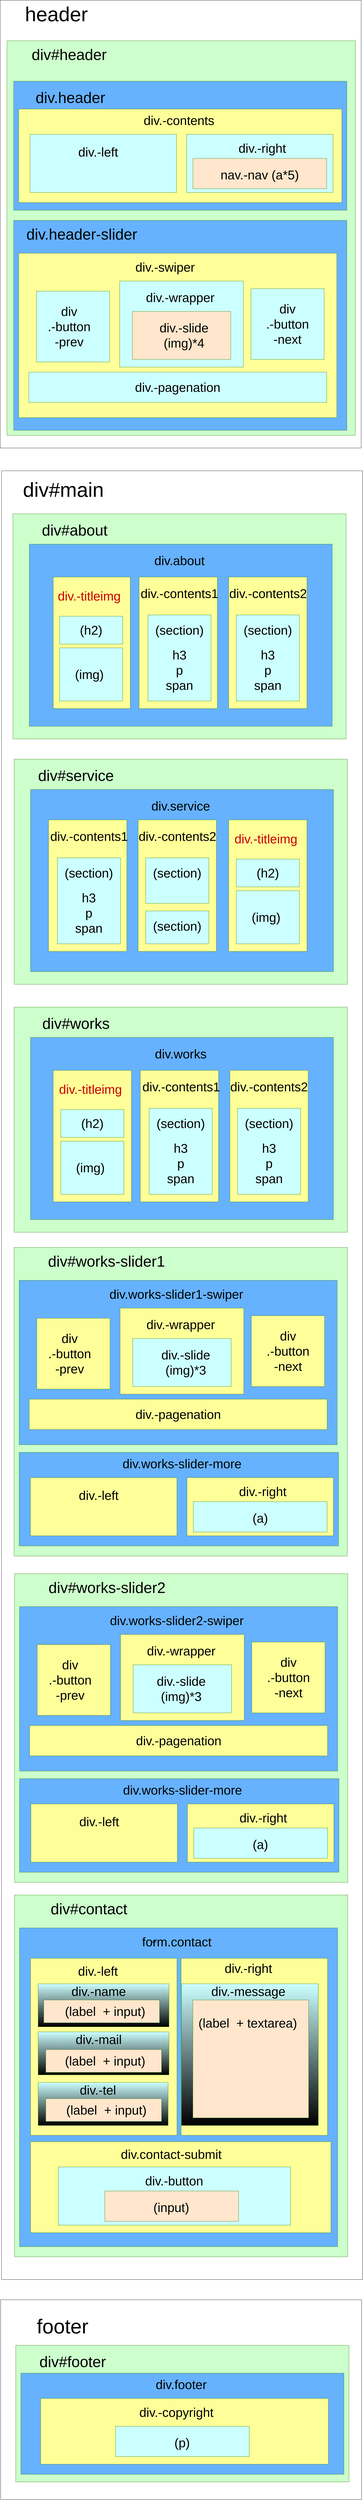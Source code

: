 <mxfile>
    <diagram id="SewuDVyJtnIyIofYorJH" name="ページ1">
        <mxGraphModel dx="1607" dy="2040" grid="1" gridSize="10" guides="1" tooltips="1" connect="1" arrows="1" fold="1" page="1" pageScale="1" pageWidth="1500" pageHeight="10000" math="0" shadow="0">
            <root>
                <mxCell id="0"/>
                <mxCell id="1" parent="0"/>
                <mxCell id="4" value="" style="rounded=0;whiteSpace=wrap;html=1;fillColor=#FFFFFF;" parent="1" vertex="1">
                    <mxGeometry x="35" y="1940" width="1430" height="7150" as="geometry"/>
                </mxCell>
                <mxCell id="236" value="" style="rounded=0;whiteSpace=wrap;html=1;fillColor=#CCFFCC;fontColor=#ffffff;strokeColor=#2D7600;" parent="1" vertex="1">
                    <mxGeometry x="86.5" y="7570" width="1320" height="1430" as="geometry"/>
                </mxCell>
                <mxCell id="238" value="" style="rounded=0;whiteSpace=wrap;html=1;fillColor=#66B2FF;fontColor=#ffffff;strokeColor=#2D7600;" parent="1" vertex="1">
                    <mxGeometry x="106.5" y="7700" width="1260" height="1260" as="geometry"/>
                </mxCell>
                <mxCell id="279" value="" style="rounded=0;whiteSpace=wrap;html=1;fillColor=#FFFF99;fontColor=#ffffff;strokeColor=#2D7600;" parent="1" vertex="1">
                    <mxGeometry x="746.5" y="7820" width="580" height="700" as="geometry"/>
                </mxCell>
                <mxCell id="278" value="" style="rounded=0;whiteSpace=wrap;html=1;fillColor=#FFFF99;fontColor=#ffffff;strokeColor=#2D7600;" parent="1" vertex="1">
                    <mxGeometry x="150" y="7820" width="580" height="700" as="geometry"/>
                </mxCell>
                <mxCell id="273" value="" style="rounded=0;whiteSpace=wrap;html=1;fillColor=#FFFF99;fontColor=#ffffff;strokeColor=#2D7600;" parent="1" vertex="1">
                    <mxGeometry x="150" y="8545" width="1190" height="360" as="geometry"/>
                </mxCell>
                <mxCell id="3" value="" style="rounded=0;whiteSpace=wrap;html=1;fillColor=#FFFFFF;" parent="1" vertex="1">
                    <mxGeometry x="29.75" y="80" width="1430" height="1770" as="geometry"/>
                </mxCell>
                <mxCell id="269" value="" style="rounded=0;whiteSpace=wrap;html=1;fillColor=#CCFFCC;fontColor=#ffffff;strokeColor=#2D7600;" parent="1" vertex="1">
                    <mxGeometry x="56.63" y="240" width="1380" height="1560" as="geometry"/>
                </mxCell>
                <mxCell id="5" value="" style="rounded=0;whiteSpace=wrap;html=1;fillColor=#FFFFFF;" parent="1" vertex="1">
                    <mxGeometry x="31.5" y="9170" width="1430" height="790" as="geometry"/>
                </mxCell>
                <mxCell id="6" value="Text" style="text;html=1;strokeColor=none;fillColor=none;align=center;verticalAlign=middle;whiteSpace=wrap;rounded=0;" parent="1" vertex="1">
                    <mxGeometry x="603.13" y="1120" width="60" height="30" as="geometry"/>
                </mxCell>
                <mxCell id="7" value="header" style="text;html=1;align=center;verticalAlign=middle;whiteSpace=wrap;rounded=0;fontColor=#000000;fontSize=80;" parent="1" vertex="1">
                    <mxGeometry x="34.75" y="80" width="435" height="110" as="geometry"/>
                </mxCell>
                <mxCell id="8" value="div#main" style="text;html=1;align=center;verticalAlign=middle;whiteSpace=wrap;rounded=0;fontColor=#000000;fontSize=80;" parent="1" vertex="1">
                    <mxGeometry x="60" y="1960" width="440" height="110" as="geometry"/>
                </mxCell>
                <mxCell id="9" value="footer" style="text;html=1;align=center;verticalAlign=middle;whiteSpace=wrap;rounded=0;fontColor=#000000;fontSize=80;" parent="1" vertex="1">
                    <mxGeometry x="56.63" y="9220" width="440" height="110" as="geometry"/>
                </mxCell>
                <mxCell id="10" value="" style="rounded=0;whiteSpace=wrap;html=1;fillColor=#66B2FF;fontColor=#ffffff;strokeColor=#2D7600;" parent="1" vertex="1">
                    <mxGeometry x="83.13" y="400" width="1320" height="510" as="geometry"/>
                </mxCell>
                <mxCell id="11" value="div.header" style="text;html=1;align=center;verticalAlign=middle;whiteSpace=wrap;rounded=0;fontColor=#000000;fontSize=60;" parent="1" vertex="1">
                    <mxGeometry x="88.13" y="410" width="440" height="110" as="geometry"/>
                </mxCell>
                <mxCell id="12" value="" style="rounded=0;whiteSpace=wrap;html=1;fillColor=#FFFF99;fontColor=#ffffff;strokeColor=#2D7600;" parent="1" vertex="1">
                    <mxGeometry x="103.13" y="510" width="1280" height="370" as="geometry"/>
                </mxCell>
                <mxCell id="15" value="" style="rounded=0;whiteSpace=wrap;html=1;fillColor=#CCFFFF;fontColor=#ffffff;strokeColor=#2D7600;" parent="1" vertex="1">
                    <mxGeometry x="768.13" y="610" width="580" height="230" as="geometry"/>
                </mxCell>
                <mxCell id="16" value="div.-right" style="text;html=1;align=center;verticalAlign=middle;whiteSpace=wrap;rounded=0;fontColor=#000000;fontSize=50;" parent="1" vertex="1">
                    <mxGeometry x="848.13" y="610" width="440" height="110" as="geometry"/>
                </mxCell>
                <mxCell id="17" value="" style="rounded=0;whiteSpace=wrap;html=1;fillColor=#FFE6CC;fontColor=#ffffff;strokeColor=#2D7600;" parent="1" vertex="1">
                    <mxGeometry x="793.13" y="705" width="530" height="120" as="geometry"/>
                </mxCell>
                <mxCell id="18" value="nav.-nav (a*5)" style="text;html=1;align=center;verticalAlign=middle;whiteSpace=wrap;rounded=0;fontColor=#000000;fontSize=50;" parent="1" vertex="1">
                    <mxGeometry x="838.13" y="715" width="440" height="110" as="geometry"/>
                </mxCell>
                <mxCell id="19" value="" style="rounded=0;whiteSpace=wrap;html=1;fillColor=#66B2FF;fontColor=#ffffff;strokeColor=#2D7600;" parent="1" vertex="1">
                    <mxGeometry x="83.13" y="950" width="1320" height="830" as="geometry"/>
                </mxCell>
                <mxCell id="20" value="div.header-slider" style="text;html=1;align=center;verticalAlign=middle;whiteSpace=wrap;rounded=0;fontColor=#000000;fontSize=60;" parent="1" vertex="1">
                    <mxGeometry x="83.13" y="950" width="540" height="110" as="geometry"/>
                </mxCell>
                <mxCell id="21" value="" style="rounded=0;whiteSpace=wrap;html=1;fillColor=#FFFF99;fontColor=#ffffff;strokeColor=#2D7600;" parent="1" vertex="1">
                    <mxGeometry x="103.13" y="1080" width="1260" height="650" as="geometry"/>
                </mxCell>
                <mxCell id="22" value="div.-swiper" style="text;html=1;align=center;verticalAlign=middle;whiteSpace=wrap;rounded=0;fontColor=#000000;fontSize=50;" parent="1" vertex="1">
                    <mxGeometry x="463.13" y="1080" width="440" height="110" as="geometry"/>
                </mxCell>
                <mxCell id="24" value="" style="rounded=0;whiteSpace=wrap;html=1;fillColor=#CCFFFF;fontColor=#ffffff;strokeColor=#2D7600;" parent="1" vertex="1">
                    <mxGeometry x="503.13" y="1190" width="490" height="340" as="geometry"/>
                </mxCell>
                <mxCell id="25" value="div.-wrapper" style="text;html=1;align=center;verticalAlign=middle;whiteSpace=wrap;rounded=0;fontColor=#000000;fontSize=50;" parent="1" vertex="1">
                    <mxGeometry x="523.13" y="1210" width="440" height="90" as="geometry"/>
                </mxCell>
                <mxCell id="26" value="" style="rounded=0;whiteSpace=wrap;html=1;fillColor=#CCFFFF;fontColor=#ffffff;strokeColor=#2D7600;" parent="1" vertex="1">
                    <mxGeometry x="173.13" y="1230" width="290" height="280" as="geometry"/>
                </mxCell>
                <mxCell id="27" value="" style="rounded=0;whiteSpace=wrap;html=1;fillColor=#CCFFFF;fontColor=#ffffff;strokeColor=#2D7600;" parent="1" vertex="1">
                    <mxGeometry x="1023.13" y="1220" width="290" height="280" as="geometry"/>
                </mxCell>
                <mxCell id="28" value="div&lt;br&gt;.-button&lt;br&gt;-prev" style="text;html=1;align=center;verticalAlign=middle;whiteSpace=wrap;rounded=0;fontColor=#000000;fontSize=50;" parent="1" vertex="1">
                    <mxGeometry x="183.13" y="1270" width="240" height="200" as="geometry"/>
                </mxCell>
                <mxCell id="29" value="div&lt;br&gt;.-button&lt;br&gt;-next" style="text;html=1;align=center;verticalAlign=middle;whiteSpace=wrap;rounded=0;fontColor=#000000;fontSize=50;" parent="1" vertex="1">
                    <mxGeometry x="1048.13" y="1260" width="240" height="200" as="geometry"/>
                </mxCell>
                <mxCell id="31" value="" style="rounded=0;whiteSpace=wrap;html=1;fillColor=#CCFFFF;fontColor=#ffffff;strokeColor=#2D7600;" parent="1" vertex="1">
                    <mxGeometry x="143.13" y="1550" width="1180" height="120" as="geometry"/>
                </mxCell>
                <mxCell id="32" value="div.-pagenation" style="text;html=1;align=center;verticalAlign=middle;whiteSpace=wrap;rounded=0;fontColor=#000000;fontSize=50;" parent="1" vertex="1">
                    <mxGeometry x="443.13" y="1570" width="580" height="80" as="geometry"/>
                </mxCell>
                <mxCell id="33" value="" style="rounded=0;whiteSpace=wrap;html=1;fillColor=#FFE6CC;fontColor=#ffffff;strokeColor=#2D7600;" parent="1" vertex="1">
                    <mxGeometry x="553.13" y="1310" width="390" height="190" as="geometry"/>
                </mxCell>
                <mxCell id="34" value="div.-slide&lt;br&gt;(img)*4" style="text;html=1;align=center;verticalAlign=middle;whiteSpace=wrap;rounded=0;fontColor=#000000;fontSize=50;" parent="1" vertex="1">
                    <mxGeometry x="538.13" y="1332.5" width="440" height="145" as="geometry"/>
                </mxCell>
                <mxCell id="35" value="" style="rounded=0;whiteSpace=wrap;html=1;fillColor=#CCFFCC;fontColor=#ffffff;strokeColor=#2D7600;" parent="1" vertex="1">
                    <mxGeometry x="80" y="2110" width="1320" height="890" as="geometry"/>
                </mxCell>
                <mxCell id="44" value="" style="rounded=0;whiteSpace=wrap;html=1;fillColor=#CCFFFF;fontColor=#ffffff;strokeColor=#2D7600;" parent="1" vertex="1">
                    <mxGeometry x="148.13" y="610" width="580" height="230" as="geometry"/>
                </mxCell>
                <mxCell id="36" value="div#about" style="text;html=1;align=center;verticalAlign=middle;whiteSpace=wrap;rounded=0;fontColor=#000000;fontSize=60;" parent="1" vertex="1">
                    <mxGeometry x="105" y="2120" width="440" height="110" as="geometry"/>
                </mxCell>
                <mxCell id="39" value="" style="rounded=0;whiteSpace=wrap;html=1;fillColor=#66B2FF;fontColor=#ffffff;strokeColor=#2D7600;gradientColor=none;" parent="1" vertex="1">
                    <mxGeometry x="145" y="2230" width="1200" height="720" as="geometry"/>
                </mxCell>
                <mxCell id="13" value="div.-left" style="text;html=1;align=center;verticalAlign=middle;whiteSpace=wrap;rounded=0;fontColor=#000000;fontSize=50;" parent="1" vertex="1">
                    <mxGeometry x="198.13" y="625" width="440" height="110" as="geometry"/>
                </mxCell>
                <mxCell id="46" value="div.-contents" style="text;html=1;align=center;verticalAlign=middle;whiteSpace=wrap;rounded=0;fontColor=#000000;fontSize=50;" parent="1" vertex="1">
                    <mxGeometry x="518.13" y="500" width="440" height="110" as="geometry"/>
                </mxCell>
                <mxCell id="47" value="div.about" style="text;html=1;align=center;verticalAlign=middle;whiteSpace=wrap;rounded=0;fontColor=#000000;fontSize=50;" parent="1" vertex="1">
                    <mxGeometry x="520" y="2240" width="440" height="110" as="geometry"/>
                </mxCell>
                <mxCell id="49" value="" style="rounded=0;whiteSpace=wrap;html=1;fillColor=#FFFF99;fontColor=#ffffff;strokeColor=#2D7600;" parent="1" vertex="1">
                    <mxGeometry x="240" y="2360" width="305" height="520" as="geometry"/>
                </mxCell>
                <mxCell id="51" value="" style="rounded=0;whiteSpace=wrap;html=1;fillColor=#FFFF99;fontColor=#ffffff;strokeColor=#2D7600;" parent="1" vertex="1">
                    <mxGeometry x="580" y="2360" width="310" height="520" as="geometry"/>
                </mxCell>
                <mxCell id="52" value="" style="rounded=0;whiteSpace=wrap;html=1;fillColor=#FFFF99;fontColor=#ffffff;strokeColor=#2D7600;" parent="1" vertex="1">
                    <mxGeometry x="935" y="2360" width="310" height="520" as="geometry"/>
                </mxCell>
                <mxCell id="53" value="div.-titleimg" style="text;html=1;align=center;verticalAlign=middle;whiteSpace=wrap;rounded=0;fontColor=#CC0000;fontSize=50;" parent="1" vertex="1">
                    <mxGeometry x="255" y="2380" width="255" height="110" as="geometry"/>
                </mxCell>
                <mxCell id="54" value="div.-contents1" style="text;html=1;align=center;verticalAlign=middle;whiteSpace=wrap;rounded=0;fontColor=#000000;fontSize=50;" parent="1" vertex="1">
                    <mxGeometry x="571" y="2370" width="337.5" height="110" as="geometry"/>
                </mxCell>
                <mxCell id="56" value="div.-contents2" style="text;html=1;align=center;verticalAlign=middle;whiteSpace=wrap;rounded=0;fontColor=#000000;fontSize=50;" parent="1" vertex="1">
                    <mxGeometry x="922.25" y="2370" width="337.5" height="110" as="geometry"/>
                </mxCell>
                <mxCell id="57" value="" style="rounded=0;whiteSpace=wrap;html=1;fillColor=#CCFFFF;fontColor=#ffffff;strokeColor=#2D7600;" parent="1" vertex="1">
                    <mxGeometry x="265" y="2515" width="250" height="110" as="geometry"/>
                </mxCell>
                <mxCell id="58" value="" style="rounded=0;whiteSpace=wrap;html=1;fillColor=#CCFFFF;fontColor=#ffffff;strokeColor=#2D7600;" parent="1" vertex="1">
                    <mxGeometry x="265" y="2640" width="250" height="210" as="geometry"/>
                </mxCell>
                <mxCell id="59" value="(h2)" style="text;html=1;align=center;verticalAlign=middle;whiteSpace=wrap;rounded=0;fontColor=#000000;fontSize=50;" parent="1" vertex="1">
                    <mxGeometry x="300" y="2515" width="180" height="110" as="geometry"/>
                </mxCell>
                <mxCell id="60" value="(img)" style="text;html=1;align=center;verticalAlign=middle;whiteSpace=wrap;rounded=0;fontColor=#000000;fontSize=50;" parent="1" vertex="1">
                    <mxGeometry x="292.5" y="2690" width="180" height="110" as="geometry"/>
                </mxCell>
                <mxCell id="61" value="" style="rounded=0;whiteSpace=wrap;html=1;fillColor=#CCFFFF;fontColor=#ffffff;strokeColor=#2D7600;" parent="1" vertex="1">
                    <mxGeometry x="615" y="2510" width="250" height="340" as="geometry"/>
                </mxCell>
                <mxCell id="62" value="(section)" style="text;html=1;align=center;verticalAlign=middle;whiteSpace=wrap;rounded=0;fontColor=#000000;fontSize=50;" parent="1" vertex="1">
                    <mxGeometry x="650" y="2515" width="180" height="110" as="geometry"/>
                </mxCell>
                <mxCell id="65" value="h3&lt;br&gt;p&lt;br&gt;span" style="text;html=1;align=center;verticalAlign=middle;whiteSpace=wrap;rounded=0;fontColor=#000000;fontSize=50;" parent="1" vertex="1">
                    <mxGeometry x="650" y="2625" width="180" height="205" as="geometry"/>
                </mxCell>
                <mxCell id="66" value="" style="rounded=0;whiteSpace=wrap;html=1;fillColor=#CCFFFF;fontColor=#ffffff;strokeColor=#2D7600;" parent="1" vertex="1">
                    <mxGeometry x="965" y="2510" width="250" height="340" as="geometry"/>
                </mxCell>
                <mxCell id="67" value="(section)" style="text;html=1;align=center;verticalAlign=middle;whiteSpace=wrap;rounded=0;fontColor=#000000;fontSize=50;" parent="1" vertex="1">
                    <mxGeometry x="1000" y="2515" width="180" height="110" as="geometry"/>
                </mxCell>
                <mxCell id="68" value="h3&lt;br&gt;p&lt;br&gt;span" style="text;html=1;align=center;verticalAlign=middle;whiteSpace=wrap;rounded=0;fontColor=#000000;fontSize=50;" parent="1" vertex="1">
                    <mxGeometry x="1000" y="2625" width="180" height="205" as="geometry"/>
                </mxCell>
                <mxCell id="71" value="" style="rounded=0;whiteSpace=wrap;html=1;fillColor=#CCFFCC;fontColor=#ffffff;strokeColor=#2D7600;" parent="1" vertex="1">
                    <mxGeometry x="85" y="3080" width="1320" height="890" as="geometry"/>
                </mxCell>
                <mxCell id="72" value="div#service" style="text;html=1;align=center;verticalAlign=middle;whiteSpace=wrap;rounded=0;fontColor=#000000;fontSize=60;" parent="1" vertex="1">
                    <mxGeometry x="110" y="3090" width="440" height="110" as="geometry"/>
                </mxCell>
                <mxCell id="73" value="" style="rounded=0;whiteSpace=wrap;html=1;fillColor=#66B2FF;fontColor=#ffffff;strokeColor=#2D7600;gradientColor=none;" parent="1" vertex="1">
                    <mxGeometry x="150" y="3200" width="1200" height="720" as="geometry"/>
                </mxCell>
                <mxCell id="74" value="div.service" style="text;html=1;align=center;verticalAlign=middle;whiteSpace=wrap;rounded=0;fontColor=#000000;fontSize=50;" parent="1" vertex="1">
                    <mxGeometry x="525" y="3210" width="440" height="110" as="geometry"/>
                </mxCell>
                <mxCell id="75" value="" style="rounded=0;whiteSpace=wrap;html=1;fillColor=#FFFF99;fontColor=#ffffff;strokeColor=#2D7600;" parent="1" vertex="1">
                    <mxGeometry x="935" y="3320" width="310" height="520" as="geometry"/>
                </mxCell>
                <mxCell id="78" value="div.-titleimg" style="text;html=1;align=center;verticalAlign=middle;whiteSpace=wrap;rounded=0;fontColor=#CC0000;fontSize=50;" parent="1" vertex="1">
                    <mxGeometry x="955" y="3340" width="255" height="110" as="geometry"/>
                </mxCell>
                <mxCell id="81" value="" style="rounded=0;whiteSpace=wrap;html=1;fillColor=#CCFFFF;fontColor=#ffffff;strokeColor=#2D7600;" parent="1" vertex="1">
                    <mxGeometry x="965" y="3475" width="250" height="110" as="geometry"/>
                </mxCell>
                <mxCell id="82" value="" style="rounded=0;whiteSpace=wrap;html=1;fillColor=#CCFFFF;fontColor=#ffffff;strokeColor=#2D7600;" parent="1" vertex="1">
                    <mxGeometry x="965" y="3600" width="250" height="210" as="geometry"/>
                </mxCell>
                <mxCell id="83" value="(h2)" style="text;html=1;align=center;verticalAlign=middle;whiteSpace=wrap;rounded=0;fontColor=#000000;fontSize=50;" parent="1" vertex="1">
                    <mxGeometry x="1000" y="3475" width="180" height="110" as="geometry"/>
                </mxCell>
                <mxCell id="84" value="(img)" style="text;html=1;align=center;verticalAlign=middle;whiteSpace=wrap;rounded=0;fontColor=#000000;fontSize=50;" parent="1" vertex="1">
                    <mxGeometry x="992.5" y="3650" width="180" height="110" as="geometry"/>
                </mxCell>
                <mxCell id="111" value="" style="rounded=0;whiteSpace=wrap;html=1;fillColor=#CCFFCC;fontColor=#ffffff;strokeColor=#2D7600;" parent="1" vertex="1">
                    <mxGeometry x="84.75" y="4060" width="1320" height="890" as="geometry"/>
                </mxCell>
                <mxCell id="112" value="div#works" style="text;html=1;align=center;verticalAlign=middle;whiteSpace=wrap;rounded=0;fontColor=#000000;fontSize=60;" parent="1" vertex="1">
                    <mxGeometry x="109.75" y="4070" width="440" height="110" as="geometry"/>
                </mxCell>
                <mxCell id="113" value="" style="rounded=0;whiteSpace=wrap;html=1;fillColor=#66B2FF;fontColor=#ffffff;strokeColor=#2D7600;gradientColor=none;" parent="1" vertex="1">
                    <mxGeometry x="149.75" y="4180" width="1200" height="720" as="geometry"/>
                </mxCell>
                <mxCell id="114" value="div.works" style="text;html=1;align=center;verticalAlign=middle;whiteSpace=wrap;rounded=0;fontColor=#000000;fontSize=50;" parent="1" vertex="1">
                    <mxGeometry x="524.75" y="4190" width="440" height="110" as="geometry"/>
                </mxCell>
                <mxCell id="115" value="" style="rounded=0;whiteSpace=wrap;html=1;fillColor=#FFFF99;fontColor=#ffffff;strokeColor=#2D7600;" parent="1" vertex="1">
                    <mxGeometry x="239.75" y="4310" width="310" height="520" as="geometry"/>
                </mxCell>
                <mxCell id="116" value="" style="rounded=0;whiteSpace=wrap;html=1;fillColor=#FFFF99;fontColor=#ffffff;strokeColor=#2D7600;" parent="1" vertex="1">
                    <mxGeometry x="584.75" y="4310" width="310" height="520" as="geometry"/>
                </mxCell>
                <mxCell id="117" value="" style="rounded=0;whiteSpace=wrap;html=1;fillColor=#FFFF99;fontColor=#ffffff;strokeColor=#2D7600;" parent="1" vertex="1">
                    <mxGeometry x="939.75" y="4310" width="310" height="520" as="geometry"/>
                </mxCell>
                <mxCell id="118" value="div.-titleimg" style="text;html=1;align=center;verticalAlign=middle;whiteSpace=wrap;rounded=0;fontColor=#CC0000;fontSize=50;" parent="1" vertex="1">
                    <mxGeometry x="259.75" y="4330" width="255" height="110" as="geometry"/>
                </mxCell>
                <mxCell id="119" value="div.-contents1" style="text;html=1;align=center;verticalAlign=middle;whiteSpace=wrap;rounded=0;fontColor=#000000;fontSize=50;" parent="1" vertex="1">
                    <mxGeometry x="577.75" y="4320" width="337.5" height="110" as="geometry"/>
                </mxCell>
                <mxCell id="120" value="div.-contents2" style="text;html=1;align=center;verticalAlign=middle;whiteSpace=wrap;rounded=0;fontColor=#000000;fontSize=50;" parent="1" vertex="1">
                    <mxGeometry x="926" y="4320" width="337.5" height="110" as="geometry"/>
                </mxCell>
                <mxCell id="121" value="" style="rounded=0;whiteSpace=wrap;html=1;fillColor=#CCFFFF;fontColor=#ffffff;strokeColor=#2D7600;" parent="1" vertex="1">
                    <mxGeometry x="269.75" y="4465" width="250" height="110" as="geometry"/>
                </mxCell>
                <mxCell id="122" value="" style="rounded=0;whiteSpace=wrap;html=1;fillColor=#CCFFFF;fontColor=#ffffff;strokeColor=#2D7600;" parent="1" vertex="1">
                    <mxGeometry x="269.75" y="4590" width="250" height="210" as="geometry"/>
                </mxCell>
                <mxCell id="123" value="(h2)" style="text;html=1;align=center;verticalAlign=middle;whiteSpace=wrap;rounded=0;fontColor=#000000;fontSize=50;" parent="1" vertex="1">
                    <mxGeometry x="304.75" y="4465" width="180" height="110" as="geometry"/>
                </mxCell>
                <mxCell id="124" value="(img)" style="text;html=1;align=center;verticalAlign=middle;whiteSpace=wrap;rounded=0;fontColor=#000000;fontSize=50;" parent="1" vertex="1">
                    <mxGeometry x="297.25" y="4640" width="180" height="110" as="geometry"/>
                </mxCell>
                <mxCell id="125" value="" style="rounded=0;whiteSpace=wrap;html=1;fillColor=#CCFFFF;fontColor=#ffffff;strokeColor=#2D7600;" parent="1" vertex="1">
                    <mxGeometry x="619.75" y="4460" width="250" height="340" as="geometry"/>
                </mxCell>
                <mxCell id="126" value="(section)" style="text;html=1;align=center;verticalAlign=middle;whiteSpace=wrap;rounded=0;fontColor=#000000;fontSize=50;" parent="1" vertex="1">
                    <mxGeometry x="654.75" y="4465" width="180" height="110" as="geometry"/>
                </mxCell>
                <mxCell id="127" value="h3&lt;br&gt;p&lt;br&gt;span" style="text;html=1;align=center;verticalAlign=middle;whiteSpace=wrap;rounded=0;fontColor=#000000;fontSize=50;" parent="1" vertex="1">
                    <mxGeometry x="654.75" y="4575" width="180" height="205" as="geometry"/>
                </mxCell>
                <mxCell id="128" value="" style="rounded=0;whiteSpace=wrap;html=1;fillColor=#CCFFFF;fontColor=#ffffff;strokeColor=#2D7600;" parent="1" vertex="1">
                    <mxGeometry x="969.75" y="4460" width="250" height="340" as="geometry"/>
                </mxCell>
                <mxCell id="129" value="(section)" style="text;html=1;align=center;verticalAlign=middle;whiteSpace=wrap;rounded=0;fontColor=#000000;fontSize=50;" parent="1" vertex="1">
                    <mxGeometry x="1004.75" y="4465" width="180" height="110" as="geometry"/>
                </mxCell>
                <mxCell id="130" value="h3&lt;br&gt;p&lt;br&gt;span" style="text;html=1;align=center;verticalAlign=middle;whiteSpace=wrap;rounded=0;fontColor=#000000;fontSize=50;" parent="1" vertex="1">
                    <mxGeometry x="1004.75" y="4575" width="180" height="205" as="geometry"/>
                </mxCell>
                <mxCell id="131" value="" style="rounded=0;whiteSpace=wrap;html=1;fillColor=#FFFF99;fontColor=#ffffff;strokeColor=#2D7600;" parent="1" vertex="1">
                    <mxGeometry x="221.25" y="3320" width="310" height="520" as="geometry"/>
                </mxCell>
                <mxCell id="132" value="" style="rounded=0;whiteSpace=wrap;html=1;fillColor=#FFFF99;fontColor=#ffffff;strokeColor=#2D7600;" parent="1" vertex="1">
                    <mxGeometry x="576.25" y="3320" width="310" height="520" as="geometry"/>
                </mxCell>
                <mxCell id="133" value="div.-contents1" style="text;html=1;align=center;verticalAlign=middle;whiteSpace=wrap;rounded=0;fontColor=#000000;fontSize=50;" parent="1" vertex="1">
                    <mxGeometry x="213.25" y="3330" width="337.5" height="110" as="geometry"/>
                </mxCell>
                <mxCell id="134" value="div.-contents2" style="text;html=1;align=center;verticalAlign=middle;whiteSpace=wrap;rounded=0;fontColor=#000000;fontSize=50;" parent="1" vertex="1">
                    <mxGeometry x="562.5" y="3330" width="337.5" height="110" as="geometry"/>
                </mxCell>
                <mxCell id="135" value="" style="rounded=0;whiteSpace=wrap;html=1;fillColor=#CCFFFF;fontColor=#ffffff;strokeColor=#2D7600;" parent="1" vertex="1">
                    <mxGeometry x="256.25" y="3470" width="250" height="340" as="geometry"/>
                </mxCell>
                <mxCell id="136" value="(section)" style="text;html=1;align=center;verticalAlign=middle;whiteSpace=wrap;rounded=0;fontColor=#000000;fontSize=50;" parent="1" vertex="1">
                    <mxGeometry x="291.25" y="3475" width="180" height="110" as="geometry"/>
                </mxCell>
                <mxCell id="137" value="h3&lt;br&gt;p&lt;br&gt;span" style="text;html=1;align=center;verticalAlign=middle;whiteSpace=wrap;rounded=0;fontColor=#000000;fontSize=50;" parent="1" vertex="1">
                    <mxGeometry x="291.25" y="3585" width="180" height="205" as="geometry"/>
                </mxCell>
                <mxCell id="138" value="" style="rounded=0;whiteSpace=wrap;html=1;fillColor=#CCFFFF;fontColor=#ffffff;strokeColor=#2D7600;" parent="1" vertex="1">
                    <mxGeometry x="606.25" y="3470" width="250" height="180" as="geometry"/>
                </mxCell>
                <mxCell id="139" value="(section)" style="text;html=1;align=center;verticalAlign=middle;whiteSpace=wrap;rounded=0;fontColor=#000000;fontSize=50;" parent="1" vertex="1">
                    <mxGeometry x="641.25" y="3475" width="180" height="110" as="geometry"/>
                </mxCell>
                <mxCell id="141" value="Text" style="text;html=1;strokeColor=none;fillColor=none;align=center;verticalAlign=middle;whiteSpace=wrap;rounded=0;" parent="1" vertex="1">
                    <mxGeometry x="604.75" y="5180" width="60" height="30" as="geometry"/>
                </mxCell>
                <mxCell id="142" value="" style="rounded=0;whiteSpace=wrap;html=1;fillColor=#CCFFCC;fontColor=#ffffff;strokeColor=#2D7600;" parent="1" vertex="1">
                    <mxGeometry x="84.75" y="5010" width="1320" height="1220" as="geometry"/>
                </mxCell>
                <mxCell id="143" value="div#works-slider1" style="text;html=1;align=center;verticalAlign=middle;whiteSpace=wrap;rounded=0;fontColor=#000000;fontSize=60;" parent="1" vertex="1">
                    <mxGeometry x="181" y="5010" width="540" height="110" as="geometry"/>
                </mxCell>
                <mxCell id="144" value="" style="rounded=0;whiteSpace=wrap;html=1;fillColor=#66B2FF;fontColor=#ffffff;strokeColor=#2D7600;" parent="1" vertex="1">
                    <mxGeometry x="104.75" y="5140" width="1260" height="650" as="geometry"/>
                </mxCell>
                <mxCell id="145" value="div.works-slider1-swiper" style="text;html=1;align=center;verticalAlign=middle;whiteSpace=wrap;rounded=0;fontColor=#000000;fontSize=50;" parent="1" vertex="1">
                    <mxGeometry x="399.75" y="5140" width="655.25" height="110" as="geometry"/>
                </mxCell>
                <mxCell id="146" value="" style="rounded=0;whiteSpace=wrap;html=1;fillColor=#FFFF99;fontColor=#ffffff;strokeColor=#2D7600;" parent="1" vertex="1">
                    <mxGeometry x="504.75" y="5250" width="490" height="340" as="geometry"/>
                </mxCell>
                <mxCell id="147" value="div.-wrapper" style="text;html=1;align=center;verticalAlign=middle;whiteSpace=wrap;rounded=0;fontColor=#000000;fontSize=50;" parent="1" vertex="1">
                    <mxGeometry x="524.75" y="5270" width="440" height="90" as="geometry"/>
                </mxCell>
                <mxCell id="148" value="" style="rounded=0;whiteSpace=wrap;html=1;fillColor=#FFFF99;fontColor=#ffffff;strokeColor=#2D7600;" parent="1" vertex="1">
                    <mxGeometry x="174.75" y="5290" width="290" height="280" as="geometry"/>
                </mxCell>
                <mxCell id="149" value="" style="rounded=0;whiteSpace=wrap;html=1;fillColor=#FFFF99;fontColor=#ffffff;strokeColor=#2D7600;" parent="1" vertex="1">
                    <mxGeometry x="1024.75" y="5280" width="290" height="280" as="geometry"/>
                </mxCell>
                <mxCell id="150" value="div&lt;br&gt;.-button&lt;br&gt;-prev" style="text;html=1;align=center;verticalAlign=middle;whiteSpace=wrap;rounded=0;fontColor=#000000;fontSize=50;" parent="1" vertex="1">
                    <mxGeometry x="184.75" y="5330" width="240" height="200" as="geometry"/>
                </mxCell>
                <mxCell id="151" value="div&lt;br&gt;.-button&lt;br&gt;-next" style="text;html=1;align=center;verticalAlign=middle;whiteSpace=wrap;rounded=0;fontColor=#000000;fontSize=50;" parent="1" vertex="1">
                    <mxGeometry x="1049.75" y="5320" width="240" height="200" as="geometry"/>
                </mxCell>
                <mxCell id="152" value="" style="rounded=0;whiteSpace=wrap;html=1;fillColor=#FFFF99;fontColor=#ffffff;strokeColor=#2D7600;" parent="1" vertex="1">
                    <mxGeometry x="144.75" y="5610" width="1180" height="120" as="geometry"/>
                </mxCell>
                <mxCell id="153" value="div.-pagenation" style="text;html=1;align=center;verticalAlign=middle;whiteSpace=wrap;rounded=0;fontColor=#000000;fontSize=50;" parent="1" vertex="1">
                    <mxGeometry x="444.75" y="5630" width="580" height="80" as="geometry"/>
                </mxCell>
                <mxCell id="154" value="" style="rounded=0;whiteSpace=wrap;html=1;fillColor=#CCFFFF;fontColor=#ffffff;strokeColor=#2D7600;" parent="1" vertex="1">
                    <mxGeometry x="554.75" y="5370" width="390" height="190" as="geometry"/>
                </mxCell>
                <mxCell id="155" value="div.-slide&lt;br&gt;(img)*3" style="text;html=1;align=center;verticalAlign=middle;whiteSpace=wrap;rounded=0;fontColor=#000000;fontSize=50;" parent="1" vertex="1">
                    <mxGeometry x="545" y="5392.5" width="440" height="145" as="geometry"/>
                </mxCell>
                <mxCell id="172" value="" style="rounded=0;whiteSpace=wrap;html=1;fillColor=#66B2FF;fontColor=#ffffff;strokeColor=#2D7600;" parent="1" vertex="1">
                    <mxGeometry x="104.75" y="5820" width="1265.25" height="370" as="geometry"/>
                </mxCell>
                <mxCell id="173" value="" style="rounded=0;whiteSpace=wrap;html=1;fillColor=#FFFF99;fontColor=#ffffff;strokeColor=#2D7600;" parent="1" vertex="1">
                    <mxGeometry x="769.75" y="5920" width="580" height="230" as="geometry"/>
                </mxCell>
                <mxCell id="174" value="div.-right" style="text;html=1;align=center;verticalAlign=middle;whiteSpace=wrap;rounded=0;fontColor=#000000;fontSize=50;" parent="1" vertex="1">
                    <mxGeometry x="849.75" y="5920" width="440" height="110" as="geometry"/>
                </mxCell>
                <mxCell id="175" value="" style="rounded=0;whiteSpace=wrap;html=1;fillColor=#CCFFFF;fontColor=#ffffff;strokeColor=#2D7600;" parent="1" vertex="1">
                    <mxGeometry x="794.75" y="6015" width="530" height="120" as="geometry"/>
                </mxCell>
                <mxCell id="176" value="(a)" style="text;html=1;align=center;verticalAlign=middle;whiteSpace=wrap;rounded=0;fontColor=#000000;fontSize=50;" parent="1" vertex="1">
                    <mxGeometry x="839.75" y="6025" width="440" height="110" as="geometry"/>
                </mxCell>
                <mxCell id="177" value="" style="rounded=0;whiteSpace=wrap;html=1;fillColor=#FFFF99;fontColor=#ffffff;strokeColor=#2D7600;" parent="1" vertex="1">
                    <mxGeometry x="149.75" y="5920" width="580" height="230" as="geometry"/>
                </mxCell>
                <mxCell id="178" value="div.-left" style="text;html=1;align=center;verticalAlign=middle;whiteSpace=wrap;rounded=0;fontColor=#000000;fontSize=50;" parent="1" vertex="1">
                    <mxGeometry x="199.75" y="5935" width="440" height="110" as="geometry"/>
                </mxCell>
                <mxCell id="179" value="div.works-slider-more" style="text;html=1;align=center;verticalAlign=middle;whiteSpace=wrap;rounded=0;fontColor=#000000;fontSize=50;" parent="1" vertex="1">
                    <mxGeometry x="460" y="5810" width="580.25" height="110" as="geometry"/>
                </mxCell>
                <mxCell id="180" value="Text" style="text;html=1;strokeColor=none;fillColor=none;align=center;verticalAlign=middle;whiteSpace=wrap;rounded=0;" parent="1" vertex="1">
                    <mxGeometry x="606.5" y="6470" width="60" height="30" as="geometry"/>
                </mxCell>
                <mxCell id="181" value="" style="rounded=0;whiteSpace=wrap;html=1;fillColor=#CCFFCC;fontColor=#ffffff;strokeColor=#2D7600;" parent="1" vertex="1">
                    <mxGeometry x="86.5" y="6300" width="1320" height="1220" as="geometry"/>
                </mxCell>
                <mxCell id="182" value="div#works-slider2" style="text;html=1;align=center;verticalAlign=middle;whiteSpace=wrap;rounded=0;fontColor=#000000;fontSize=60;" parent="1" vertex="1">
                    <mxGeometry x="182.75" y="6300" width="540" height="110" as="geometry"/>
                </mxCell>
                <mxCell id="183" value="" style="rounded=0;whiteSpace=wrap;html=1;fillColor=#66B2FF;fontColor=#ffffff;strokeColor=#2D7600;" parent="1" vertex="1">
                    <mxGeometry x="106.5" y="6430" width="1260" height="650" as="geometry"/>
                </mxCell>
                <mxCell id="184" value="div.works-slider2-swiper" style="text;html=1;align=center;verticalAlign=middle;whiteSpace=wrap;rounded=0;fontColor=#000000;fontSize=50;" parent="1" vertex="1">
                    <mxGeometry x="401.5" y="6430" width="655.25" height="110" as="geometry"/>
                </mxCell>
                <mxCell id="185" value="" style="rounded=0;whiteSpace=wrap;html=1;fillColor=#FFFF99;fontColor=#ffffff;strokeColor=#2D7600;" parent="1" vertex="1">
                    <mxGeometry x="506.5" y="6540" width="490" height="340" as="geometry"/>
                </mxCell>
                <mxCell id="186" value="div.-wrapper" style="text;html=1;align=center;verticalAlign=middle;whiteSpace=wrap;rounded=0;fontColor=#000000;fontSize=50;" parent="1" vertex="1">
                    <mxGeometry x="526.5" y="6560" width="440" height="90" as="geometry"/>
                </mxCell>
                <mxCell id="187" value="" style="rounded=0;whiteSpace=wrap;html=1;fillColor=#FFFF99;fontColor=#ffffff;strokeColor=#2D7600;" parent="1" vertex="1">
                    <mxGeometry x="176.5" y="6580" width="290" height="280" as="geometry"/>
                </mxCell>
                <mxCell id="188" value="" style="rounded=0;whiteSpace=wrap;html=1;fillColor=#FFFF99;fontColor=#ffffff;strokeColor=#2D7600;" parent="1" vertex="1">
                    <mxGeometry x="1026.5" y="6570" width="290" height="280" as="geometry"/>
                </mxCell>
                <mxCell id="189" value="div&lt;br&gt;.-button&lt;br&gt;-prev" style="text;html=1;align=center;verticalAlign=middle;whiteSpace=wrap;rounded=0;fontColor=#000000;fontSize=50;" parent="1" vertex="1">
                    <mxGeometry x="186.5" y="6620" width="240" height="200" as="geometry"/>
                </mxCell>
                <mxCell id="190" value="div&lt;br&gt;.-button&lt;br&gt;-next" style="text;html=1;align=center;verticalAlign=middle;whiteSpace=wrap;rounded=0;fontColor=#000000;fontSize=50;" parent="1" vertex="1">
                    <mxGeometry x="1051.5" y="6610" width="240" height="200" as="geometry"/>
                </mxCell>
                <mxCell id="191" value="" style="rounded=0;whiteSpace=wrap;html=1;fillColor=#FFFF99;fontColor=#ffffff;strokeColor=#2D7600;" parent="1" vertex="1">
                    <mxGeometry x="146.5" y="6900" width="1180" height="120" as="geometry"/>
                </mxCell>
                <mxCell id="192" value="div.-pagenation" style="text;html=1;align=center;verticalAlign=middle;whiteSpace=wrap;rounded=0;fontColor=#000000;fontSize=50;" parent="1" vertex="1">
                    <mxGeometry x="446.5" y="6920" width="580" height="80" as="geometry"/>
                </mxCell>
                <mxCell id="193" value="" style="rounded=0;whiteSpace=wrap;html=1;fillColor=#CCFFFF;fontColor=#ffffff;strokeColor=#2D7600;" parent="1" vertex="1">
                    <mxGeometry x="556.5" y="6660" width="390" height="190" as="geometry"/>
                </mxCell>
                <mxCell id="194" value="div.-slide&lt;br&gt;(img)*3" style="text;html=1;align=center;verticalAlign=middle;whiteSpace=wrap;rounded=0;fontColor=#000000;fontSize=50;" parent="1" vertex="1">
                    <mxGeometry x="526.5" y="6682.5" width="440" height="145" as="geometry"/>
                </mxCell>
                <mxCell id="195" value="" style="rounded=0;whiteSpace=wrap;html=1;fillColor=#66B2FF;fontColor=#ffffff;strokeColor=#2D7600;" parent="1" vertex="1">
                    <mxGeometry x="106.5" y="7110" width="1265.25" height="370" as="geometry"/>
                </mxCell>
                <mxCell id="196" value="" style="rounded=0;whiteSpace=wrap;html=1;fillColor=#FFFF99;fontColor=#ffffff;strokeColor=#2D7600;" parent="1" vertex="1">
                    <mxGeometry x="771.5" y="7210" width="580" height="230" as="geometry"/>
                </mxCell>
                <mxCell id="197" value="div.-right" style="text;html=1;align=center;verticalAlign=middle;whiteSpace=wrap;rounded=0;fontColor=#000000;fontSize=50;" parent="1" vertex="1">
                    <mxGeometry x="851.5" y="7210" width="440" height="110" as="geometry"/>
                </mxCell>
                <mxCell id="198" value="" style="rounded=0;whiteSpace=wrap;html=1;fillColor=#CCFFFF;fontColor=#ffffff;strokeColor=#2D7600;" parent="1" vertex="1">
                    <mxGeometry x="796.5" y="7305" width="530" height="120" as="geometry"/>
                </mxCell>
                <mxCell id="199" value="(a)" style="text;html=1;align=center;verticalAlign=middle;whiteSpace=wrap;rounded=0;fontColor=#000000;fontSize=50;" parent="1" vertex="1">
                    <mxGeometry x="945.5" y="7315" width="228.5" height="110" as="geometry"/>
                </mxCell>
                <mxCell id="200" value="" style="rounded=0;whiteSpace=wrap;html=1;fillColor=#FFFF99;fontColor=#ffffff;strokeColor=#2D7600;" parent="1" vertex="1">
                    <mxGeometry x="151.5" y="7210" width="580" height="230" as="geometry"/>
                </mxCell>
                <mxCell id="201" value="div.-left" style="text;html=1;align=center;verticalAlign=middle;whiteSpace=wrap;rounded=0;fontColor=#000000;fontSize=50;" parent="1" vertex="1">
                    <mxGeometry x="201.5" y="7225" width="440" height="110" as="geometry"/>
                </mxCell>
                <mxCell id="202" value="div.works-slider-more" style="text;html=1;align=center;verticalAlign=middle;whiteSpace=wrap;rounded=0;fontColor=#000000;fontSize=50;" parent="1" vertex="1">
                    <mxGeometry x="461.75" y="7100" width="580.25" height="110" as="geometry"/>
                </mxCell>
                <mxCell id="215" value="" style="rounded=0;whiteSpace=wrap;html=1;fillColor=#CCFFCC;fontColor=#ffffff;strokeColor=#2D7600;" parent="1" vertex="1">
                    <mxGeometry x="91.5" y="9350" width="1320" height="540" as="geometry"/>
                </mxCell>
                <mxCell id="216" value="div#footer" style="text;html=1;align=center;verticalAlign=middle;whiteSpace=wrap;rounded=0;fontColor=#000000;fontSize=60;" parent="1" vertex="1">
                    <mxGeometry x="96.5" y="9360" width="440" height="110" as="geometry"/>
                </mxCell>
                <mxCell id="217" value="" style="rounded=0;whiteSpace=wrap;html=1;fillColor=#66B2FF;fontColor=#ffffff;strokeColor=#2D7600;" parent="1" vertex="1">
                    <mxGeometry x="111.5" y="9460" width="1280" height="400" as="geometry"/>
                </mxCell>
                <mxCell id="222" value="" style="rounded=0;whiteSpace=wrap;html=1;fillColor=#FFFF99;fontColor=#ffffff;strokeColor=#2D7600;" parent="1" vertex="1">
                    <mxGeometry x="190" y="9560" width="1140" height="260" as="geometry"/>
                </mxCell>
                <mxCell id="223" value="div.-copyright" style="text;html=1;align=center;verticalAlign=middle;whiteSpace=wrap;rounded=0;fontColor=#000000;fontSize=50;" parent="1" vertex="1">
                    <mxGeometry x="507.75" y="9560" width="440" height="110" as="geometry"/>
                </mxCell>
                <mxCell id="224" value="div.footer" style="text;html=1;align=center;verticalAlign=middle;whiteSpace=wrap;rounded=0;fontColor=#000000;fontSize=50;" parent="1" vertex="1">
                    <mxGeometry x="526.5" y="9450" width="440" height="110" as="geometry"/>
                </mxCell>
                <mxCell id="225" value="" style="rounded=0;whiteSpace=wrap;html=1;fillColor=#CCFFFF;fontColor=#ffffff;strokeColor=#2D7600;" parent="1" vertex="1">
                    <mxGeometry x="486.5" y="9670" width="530" height="120" as="geometry"/>
                </mxCell>
                <mxCell id="226" value="(p)" style="text;html=1;align=center;verticalAlign=middle;whiteSpace=wrap;rounded=0;fontColor=#000000;fontSize=50;" parent="1" vertex="1">
                    <mxGeometry x="635.5" y="9680" width="228.5" height="110" as="geometry"/>
                </mxCell>
                <mxCell id="235" value="Text" style="text;html=1;strokeColor=none;fillColor=none;align=center;verticalAlign=middle;whiteSpace=wrap;rounded=0;" parent="1" vertex="1">
                    <mxGeometry x="606.5" y="7740" width="60" height="30" as="geometry"/>
                </mxCell>
                <mxCell id="237" value="div#contact" style="text;html=1;align=center;verticalAlign=middle;whiteSpace=wrap;rounded=0;fontColor=#000000;fontSize=60;" parent="1" vertex="1">
                    <mxGeometry x="182.75" y="7570" width="397.25" height="110" as="geometry"/>
                </mxCell>
                <mxCell id="239" value="form.contact" style="text;html=1;align=center;verticalAlign=middle;whiteSpace=wrap;rounded=0;fontColor=#000000;fontSize=50;" parent="1" vertex="1">
                    <mxGeometry x="401.5" y="7700" width="655.25" height="110" as="geometry"/>
                </mxCell>
                <mxCell id="246" value="" style="rounded=0;whiteSpace=wrap;html=1;fillColor=#CCFFFF;fontColor=#ffffff;strokeColor=#2D7600;gradientColor=default;" parent="1" vertex="1">
                    <mxGeometry x="180" y="7921" width="518.5" height="170" as="geometry"/>
                </mxCell>
                <mxCell id="247" value="div.-name" style="text;html=1;align=center;verticalAlign=middle;whiteSpace=wrap;rounded=0;fontColor=#000000;fontSize=50;" parent="1" vertex="1">
                    <mxGeometry x="193" y="7911" width="453.5" height="80" as="geometry"/>
                </mxCell>
                <mxCell id="250" value="" style="rounded=0;whiteSpace=wrap;html=1;fillColor=#CCFFFF;fontColor=#ffffff;strokeColor=#2D7600;gradientColor=default;" parent="1" vertex="1">
                    <mxGeometry x="180" y="8111" width="518.5" height="170" as="geometry"/>
                </mxCell>
                <mxCell id="251" value="div.-mail" style="text;html=1;align=center;verticalAlign=middle;whiteSpace=wrap;rounded=0;fontColor=#000000;fontSize=50;" parent="1" vertex="1">
                    <mxGeometry x="193" y="8101" width="453.5" height="80" as="geometry"/>
                </mxCell>
                <mxCell id="252" value="" style="rounded=0;whiteSpace=wrap;html=1;fillColor=#CCFFFF;fontColor=#ffffff;strokeColor=#2D7600;gradientColor=default;" parent="1" vertex="1">
                    <mxGeometry x="180" y="8311" width="515" height="170" as="geometry"/>
                </mxCell>
                <mxCell id="253" value="div.-tel" style="text;html=1;align=center;verticalAlign=middle;whiteSpace=wrap;rounded=0;fontColor=#000000;fontSize=50;" parent="1" vertex="1">
                    <mxGeometry x="189.5" y="8301" width="453.5" height="80" as="geometry"/>
                </mxCell>
                <mxCell id="254" value="" style="rounded=0;whiteSpace=wrap;html=1;fillColor=#CCFFFF;fontColor=#ffffff;strokeColor=#2D7600;gradientColor=default;" parent="1" vertex="1">
                    <mxGeometry x="748" y="7921" width="542" height="560" as="geometry"/>
                </mxCell>
                <mxCell id="255" value="div.-message" style="text;html=1;align=center;verticalAlign=middle;whiteSpace=wrap;rounded=0;fontColor=#000000;fontSize=50;" parent="1" vertex="1">
                    <mxGeometry x="786" y="7911" width="453.5" height="80" as="geometry"/>
                </mxCell>
                <mxCell id="256" value="" style="rounded=0;whiteSpace=wrap;html=1;fillColor=#FFE6CC;fontColor=#ffffff;strokeColor=#2D7600;" parent="1" vertex="1">
                    <mxGeometry x="202.5" y="7985" width="458.5" height="90" as="geometry"/>
                </mxCell>
                <mxCell id="257" value="" style="rounded=0;whiteSpace=wrap;html=1;fillColor=#FFE6CC;fontColor=#ffffff;strokeColor=#2D7600;" parent="1" vertex="1">
                    <mxGeometry x="210.5" y="8181" width="458.5" height="90" as="geometry"/>
                </mxCell>
                <mxCell id="258" value="" style="rounded=0;whiteSpace=wrap;html=1;fillColor=#FFE6CC;fontColor=#ffffff;strokeColor=#2D7600;" parent="1" vertex="1">
                    <mxGeometry x="210.5" y="8375" width="458.5" height="90" as="geometry"/>
                </mxCell>
                <mxCell id="259" value="" style="rounded=0;whiteSpace=wrap;html=1;fillColor=#FFE6CC;fontColor=#ffffff;strokeColor=#2D7600;" parent="1" vertex="1">
                    <mxGeometry x="793.13" y="7985" width="458.5" height="466" as="geometry"/>
                </mxCell>
                <mxCell id="260" value="(label&amp;nbsp; + input)" style="text;html=1;align=center;verticalAlign=middle;whiteSpace=wrap;rounded=0;fontColor=#000000;fontSize=50;" parent="1" vertex="1">
                    <mxGeometry x="210.5" y="7975" width="469.25" height="110" as="geometry"/>
                </mxCell>
                <mxCell id="261" value="(label&amp;nbsp; + input)" style="text;html=1;align=center;verticalAlign=middle;whiteSpace=wrap;rounded=0;fontColor=#000000;fontSize=50;" parent="1" vertex="1">
                    <mxGeometry x="210.5" y="8171" width="469.25" height="110" as="geometry"/>
                </mxCell>
                <mxCell id="262" value="(label&amp;nbsp; + input)" style="text;html=1;align=center;verticalAlign=middle;whiteSpace=wrap;rounded=0;fontColor=#000000;fontSize=50;" parent="1" vertex="1">
                    <mxGeometry x="216.37" y="8365" width="469.25" height="110" as="geometry"/>
                </mxCell>
                <mxCell id="263" value="(label&amp;nbsp; + textarea)" style="text;html=1;align=center;verticalAlign=middle;whiteSpace=wrap;rounded=0;fontColor=#000000;fontSize=50;" parent="1" vertex="1">
                    <mxGeometry x="775.75" y="8021" width="469.25" height="110" as="geometry"/>
                </mxCell>
                <mxCell id="264" value="" style="rounded=0;whiteSpace=wrap;html=1;fillColor=#CCFFFF;fontColor=#ffffff;strokeColor=#2D7600;" parent="1" vertex="1">
                    <mxGeometry x="260" y="8645" width="920" height="230" as="geometry"/>
                </mxCell>
                <mxCell id="265" value="div.-button" style="text;html=1;align=center;verticalAlign=middle;whiteSpace=wrap;rounded=0;fontColor=#000000;fontSize=50;" parent="1" vertex="1">
                    <mxGeometry x="499.13" y="8645" width="440" height="110" as="geometry"/>
                </mxCell>
                <mxCell id="266" value="" style="rounded=0;whiteSpace=wrap;html=1;fillColor=#FFE6CC;fontColor=#ffffff;strokeColor=#2D7600;" parent="1" vertex="1">
                    <mxGeometry x="444.13" y="8740" width="530" height="120" as="geometry"/>
                </mxCell>
                <mxCell id="267" value="(input)" style="text;html=1;align=center;verticalAlign=middle;whiteSpace=wrap;rounded=0;fontColor=#000000;fontSize=50;" parent="1" vertex="1">
                    <mxGeometry x="593.13" y="8750" width="228.5" height="110" as="geometry"/>
                </mxCell>
                <mxCell id="271" value="div#header" style="text;html=1;align=center;verticalAlign=middle;whiteSpace=wrap;rounded=0;fontColor=#000000;fontSize=60;" parent="1" vertex="1">
                    <mxGeometry x="83.13" y="240" width="440" height="110" as="geometry"/>
                </mxCell>
                <mxCell id="275" value="div.contact-submit" style="text;html=1;align=center;verticalAlign=middle;whiteSpace=wrap;rounded=0;fontColor=#000000;fontSize=50;" parent="1" vertex="1">
                    <mxGeometry x="379.76" y="8540" width="655.25" height="110" as="geometry"/>
                </mxCell>
                <mxCell id="276" value="" style="rounded=0;whiteSpace=wrap;html=1;fillColor=#CCFFFF;fontColor=#ffffff;strokeColor=#2D7600;" parent="1" vertex="1">
                    <mxGeometry x="606.25" y="3680" width="250" height="130" as="geometry"/>
                </mxCell>
                <mxCell id="277" value="(section)" style="text;html=1;align=center;verticalAlign=middle;whiteSpace=wrap;rounded=0;fontColor=#000000;fontSize=50;" parent="1" vertex="1">
                    <mxGeometry x="641.25" y="3685" width="180" height="110" as="geometry"/>
                </mxCell>
                <mxCell id="280" value="div.-left" style="text;html=1;align=center;verticalAlign=middle;whiteSpace=wrap;rounded=0;fontColor=#000000;fontSize=50;" vertex="1" parent="1">
                    <mxGeometry x="189.5" y="7831" width="453.5" height="80" as="geometry"/>
                </mxCell>
                <mxCell id="281" value="div.-right" style="text;html=1;align=center;verticalAlign=middle;whiteSpace=wrap;rounded=0;fontColor=#000000;fontSize=50;" vertex="1" parent="1">
                    <mxGeometry x="786" y="7820" width="453.5" height="80" as="geometry"/>
                </mxCell>
            </root>
        </mxGraphModel>
    </diagram>
</mxfile>